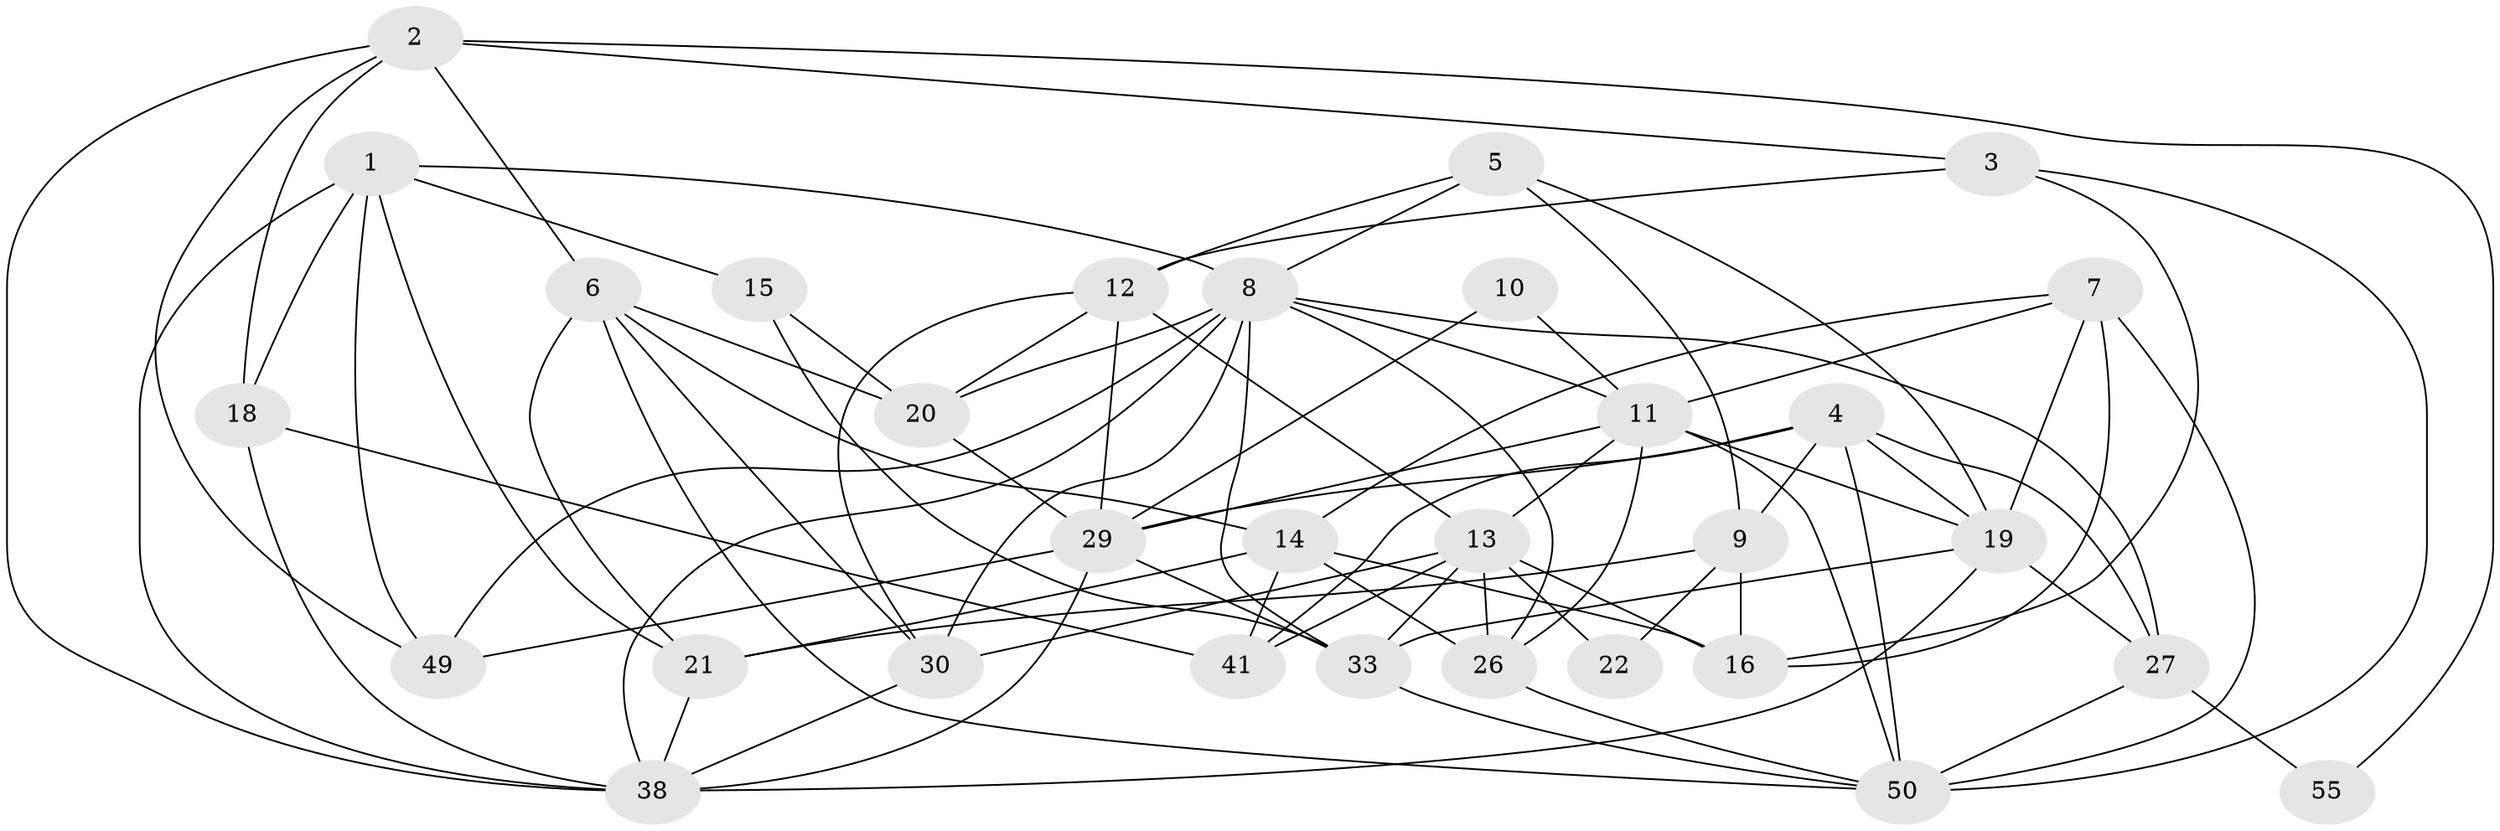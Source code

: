 // original degree distribution, {3: 0.18181818181818182, 4: 0.34545454545454546, 6: 0.12727272727272726, 2: 0.16363636363636364, 5: 0.14545454545454545, 7: 0.03636363636363636}
// Generated by graph-tools (version 1.1) at 2025/11/02/27/25 16:11:17]
// undirected, 31 vertices, 84 edges
graph export_dot {
graph [start="1"]
  node [color=gray90,style=filled];
  1 [super="+52"];
  2 [super="+48"];
  3 [super="+23"];
  4 [super="+53"];
  5;
  6 [super="+40"];
  7 [super="+24"];
  8 [super="+44"];
  9 [super="+32"];
  10;
  11 [super="+43"];
  12 [super="+42"];
  13 [super="+45"];
  14 [super="+37"];
  15 [super="+17"];
  16 [super="+25"];
  18;
  19 [super="+35"];
  20 [super="+31"];
  21 [super="+28"];
  22;
  26;
  27 [super="+34"];
  29 [super="+54"];
  30 [super="+36"];
  33 [super="+39"];
  38 [super="+47"];
  41 [super="+46"];
  49;
  50 [super="+51"];
  55;
  1 -- 18;
  1 -- 8;
  1 -- 49;
  1 -- 21;
  1 -- 38;
  1 -- 15;
  2 -- 3;
  2 -- 18;
  2 -- 6;
  2 -- 49;
  2 -- 38;
  2 -- 55;
  3 -- 12;
  3 -- 16;
  3 -- 50;
  4 -- 19;
  4 -- 27;
  4 -- 9;
  4 -- 50;
  4 -- 29;
  4 -- 41;
  5 -- 9;
  5 -- 19;
  5 -- 8;
  5 -- 12;
  6 -- 14;
  6 -- 21;
  6 -- 50;
  6 -- 20;
  6 -- 30;
  7 -- 19;
  7 -- 50;
  7 -- 11;
  7 -- 16;
  7 -- 14;
  8 -- 26;
  8 -- 11;
  8 -- 49;
  8 -- 20;
  8 -- 33;
  8 -- 38;
  8 -- 30;
  8 -- 27;
  9 -- 21;
  9 -- 22;
  9 -- 16;
  10 -- 29;
  10 -- 11;
  11 -- 13;
  11 -- 50;
  11 -- 26;
  11 -- 29;
  11 -- 19;
  12 -- 29;
  12 -- 20;
  12 -- 13;
  12 -- 30;
  13 -- 16;
  13 -- 22;
  13 -- 26;
  13 -- 41;
  13 -- 33;
  13 -- 30;
  14 -- 26;
  14 -- 21;
  14 -- 16;
  14 -- 41;
  15 -- 20;
  15 -- 33;
  18 -- 38;
  18 -- 41;
  19 -- 27;
  19 -- 33;
  19 -- 38;
  20 -- 29;
  21 -- 38;
  26 -- 50;
  27 -- 50;
  27 -- 55;
  29 -- 33;
  29 -- 49;
  29 -- 38;
  30 -- 38;
  33 -- 50;
}
